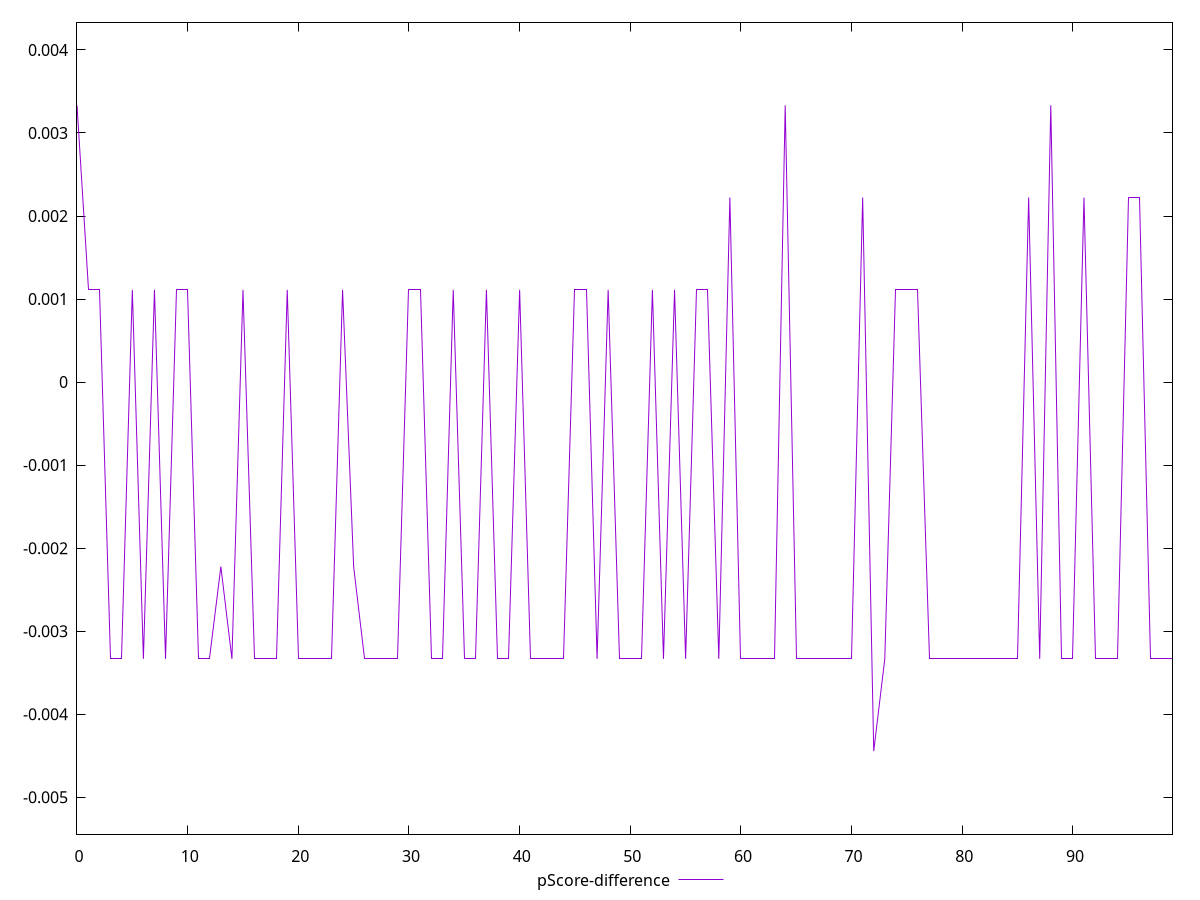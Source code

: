reset

$pScoreDifference <<EOF
0 0.0033333333333334103
1 0.0011111111111110628
2 0.0011111111111110628
3 -0.0033333333333334103
4 -0.0033333333333334103
5 0.0011111111111110628
6 -0.0033333333333334103
7 0.0011111111111110628
8 -0.0033333333333334103
9 0.0011111111111110628
10 0.0011111111111110628
11 -0.0033333333333334103
12 -0.0033333333333334103
13 -0.0022222222222222365
14 -0.0033333333333334103
15 0.0011111111111110628
16 -0.0033333333333334103
17 -0.0033333333333334103
18 -0.0033333333333334103
19 0.0011111111111110628
20 -0.0033333333333334103
21 -0.0033333333333334103
22 -0.0033333333333334103
23 -0.0033333333333334103
24 0.0011111111111110628
25 -0.0022222222222222365
26 -0.0033333333333334103
27 -0.0033333333333334103
28 -0.0033333333333334103
29 -0.0033333333333334103
30 0.0011111111111110628
31 0.0011111111111110628
32 -0.0033333333333334103
33 -0.0033333333333334103
34 0.0011111111111110628
35 -0.0033333333333334103
36 -0.0033333333333334103
37 0.0011111111111110628
38 -0.0033333333333334103
39 -0.0033333333333334103
40 0.0011111111111110628
41 -0.0033333333333334103
42 -0.0033333333333334103
43 -0.0033333333333334103
44 -0.0033333333333334103
45 0.0011111111111110628
46 0.0011111111111110628
47 -0.0033333333333334103
48 0.0011111111111110628
49 -0.0033333333333334103
50 -0.0033333333333334103
51 -0.0033333333333334103
52 0.0011111111111110628
53 -0.0033333333333334103
54 0.0011111111111110628
55 -0.0033333333333334103
56 0.0011111111111110628
57 0.0011111111111110628
58 -0.0033333333333334103
59 0.0022222222222222365
60 -0.0033333333333334103
61 -0.0033333333333332993
62 -0.0033333333333334103
63 -0.0033333333333334103
64 0.0033333333333334103
65 -0.0033333333333334103
66 -0.0033333333333334103
67 -0.0033333333333334103
68 -0.0033333333333334103
69 -0.0033333333333334103
70 -0.0033333333333334103
71 0.0022222222222222365
72 -0.004444444444444473
73 -0.0033333333333334103
74 0.0011111111111110628
75 0.0011111111111110628
76 0.0011111111111110628
77 -0.0033333333333334103
78 -0.0033333333333334103
79 -0.0033333333333334103
80 -0.0033333333333334103
81 -0.0033333333333334103
82 -0.0033333333333334103
83 -0.0033333333333334103
84 -0.0033333333333334103
85 -0.0033333333333332993
86 0.0022222222222222365
87 -0.0033333333333334103
88 0.0033333333333334103
89 -0.0033333333333332993
90 -0.0033333333333334103
91 0.0022222222222222365
92 -0.0033333333333334103
93 -0.0033333333333334103
94 -0.0033333333333334103
95 0.0022222222222222365
96 0.0022222222222222365
97 -0.0033333333333334103
98 -0.0033333333333334103
99 -0.0033333333333334103
EOF

set key outside below
set xrange [0:99]
set yrange [-0.005444444444444473:0.00433333333333341]
set trange [-0.005444444444444473:0.00433333333333341]
set terminal svg size 640, 500 enhanced background rgb 'white'
set output "report_00018_2021-02-10T15-25-16.877Z/uses-webp-images/samples/pages+cached+noadtech/pScore-difference/values.svg"

plot $pScoreDifference title "pScore-difference" with line

reset
